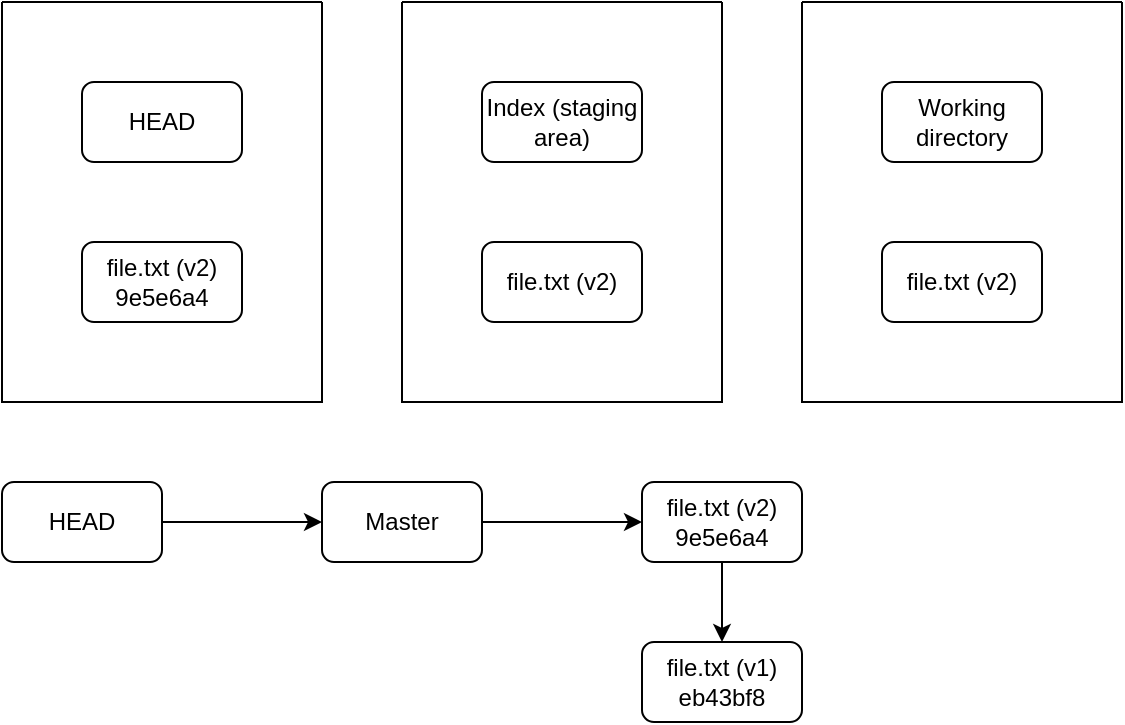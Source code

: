<mxfile version="24.2.3" type="device">
  <diagram id="0Dm5w2m5YU30e-U3Iji7" name="Page-1">
    <mxGraphModel dx="882" dy="578" grid="1" gridSize="10" guides="1" tooltips="1" connect="1" arrows="1" fold="1" page="1" pageScale="1" pageWidth="850" pageHeight="1100" math="0" shadow="0">
      <root>
        <mxCell id="0" />
        <mxCell id="1" parent="0" />
        <mxCell id="YDy96Od6qkfJMvFy68V8-1" value="HEAD" style="rounded=1;whiteSpace=wrap;html=1;" parent="1" vertex="1">
          <mxGeometry x="80" y="80" width="80" height="40" as="geometry" />
        </mxCell>
        <mxCell id="YDy96Od6qkfJMvFy68V8-6" value="" style="swimlane;startSize=0;" parent="1" vertex="1">
          <mxGeometry x="40" y="40" width="160" height="200" as="geometry" />
        </mxCell>
        <mxCell id="YDy96Od6qkfJMvFy68V8-7" value="file.txt (v2)&lt;div&gt;9e5e6a4&lt;/div&gt;" style="rounded=1;whiteSpace=wrap;html=1;" parent="YDy96Od6qkfJMvFy68V8-6" vertex="1">
          <mxGeometry x="40" y="120" width="80" height="40" as="geometry" />
        </mxCell>
        <mxCell id="YDy96Od6qkfJMvFy68V8-8" value="" style="swimlane;startSize=0;" parent="1" vertex="1">
          <mxGeometry x="240" y="40" width="160" height="200" as="geometry" />
        </mxCell>
        <mxCell id="YDy96Od6qkfJMvFy68V8-2" value="Index (staging area)" style="rounded=1;whiteSpace=wrap;html=1;" parent="YDy96Od6qkfJMvFy68V8-8" vertex="1">
          <mxGeometry x="40" y="40" width="80" height="40" as="geometry" />
        </mxCell>
        <mxCell id="YDy96Od6qkfJMvFy68V8-9" value="file.txt (v2)" style="rounded=1;whiteSpace=wrap;html=1;" parent="YDy96Od6qkfJMvFy68V8-8" vertex="1">
          <mxGeometry x="40" y="120" width="80" height="40" as="geometry" />
        </mxCell>
        <mxCell id="YDy96Od6qkfJMvFy68V8-10" value="" style="swimlane;startSize=0;" parent="1" vertex="1">
          <mxGeometry x="440" y="40" width="160" height="200" as="geometry" />
        </mxCell>
        <mxCell id="YDy96Od6qkfJMvFy68V8-3" value="Working directory" style="rounded=1;whiteSpace=wrap;html=1;" parent="YDy96Od6qkfJMvFy68V8-10" vertex="1">
          <mxGeometry x="40" y="40" width="80" height="40" as="geometry" />
        </mxCell>
        <mxCell id="YDy96Od6qkfJMvFy68V8-11" value="file.txt (v2)" style="rounded=1;whiteSpace=wrap;html=1;" parent="YDy96Od6qkfJMvFy68V8-10" vertex="1">
          <mxGeometry x="40" y="120" width="80" height="40" as="geometry" />
        </mxCell>
        <mxCell id="YRZB9ucUaNQrcr_nW6Ok-1" style="edgeStyle=orthogonalEdgeStyle;rounded=0;orthogonalLoop=1;jettySize=auto;html=1;exitX=1;exitY=0.5;exitDx=0;exitDy=0;" parent="1" source="0yJU_FA9EbvK3_0QKE8a-1" target="0yJU_FA9EbvK3_0QKE8a-2" edge="1">
          <mxGeometry relative="1" as="geometry" />
        </mxCell>
        <mxCell id="0yJU_FA9EbvK3_0QKE8a-1" value="HEAD" style="rounded=1;whiteSpace=wrap;html=1;" parent="1" vertex="1">
          <mxGeometry x="40" y="280" width="80" height="40" as="geometry" />
        </mxCell>
        <mxCell id="YRZB9ucUaNQrcr_nW6Ok-2" style="edgeStyle=orthogonalEdgeStyle;rounded=0;orthogonalLoop=1;jettySize=auto;html=1;exitX=1;exitY=0.5;exitDx=0;exitDy=0;entryX=0;entryY=0.5;entryDx=0;entryDy=0;" parent="1" source="0yJU_FA9EbvK3_0QKE8a-2" target="0yJU_FA9EbvK3_0QKE8a-3" edge="1">
          <mxGeometry relative="1" as="geometry" />
        </mxCell>
        <mxCell id="0yJU_FA9EbvK3_0QKE8a-2" value="Master" style="rounded=1;whiteSpace=wrap;html=1;" parent="1" vertex="1">
          <mxGeometry x="200" y="280" width="80" height="40" as="geometry" />
        </mxCell>
        <mxCell id="EUzuze9RAPj0XiVp0aX3-3" style="edgeStyle=orthogonalEdgeStyle;rounded=0;orthogonalLoop=1;jettySize=auto;html=1;exitX=0.5;exitY=1;exitDx=0;exitDy=0;entryX=0.5;entryY=0;entryDx=0;entryDy=0;" edge="1" parent="1" source="0yJU_FA9EbvK3_0QKE8a-3" target="EUzuze9RAPj0XiVp0aX3-1">
          <mxGeometry relative="1" as="geometry" />
        </mxCell>
        <mxCell id="0yJU_FA9EbvK3_0QKE8a-3" value="file.txt (v2)&lt;div&gt;9e5e6a4&lt;br&gt;&lt;/div&gt;" style="rounded=1;whiteSpace=wrap;html=1;" parent="1" vertex="1">
          <mxGeometry x="360" y="280" width="80" height="40" as="geometry" />
        </mxCell>
        <mxCell id="EUzuze9RAPj0XiVp0aX3-1" value="file.txt (v1)&lt;div&gt;eb43bf8&lt;/div&gt;" style="rounded=1;whiteSpace=wrap;html=1;" vertex="1" parent="1">
          <mxGeometry x="360" y="360" width="80" height="40" as="geometry" />
        </mxCell>
      </root>
    </mxGraphModel>
  </diagram>
</mxfile>
